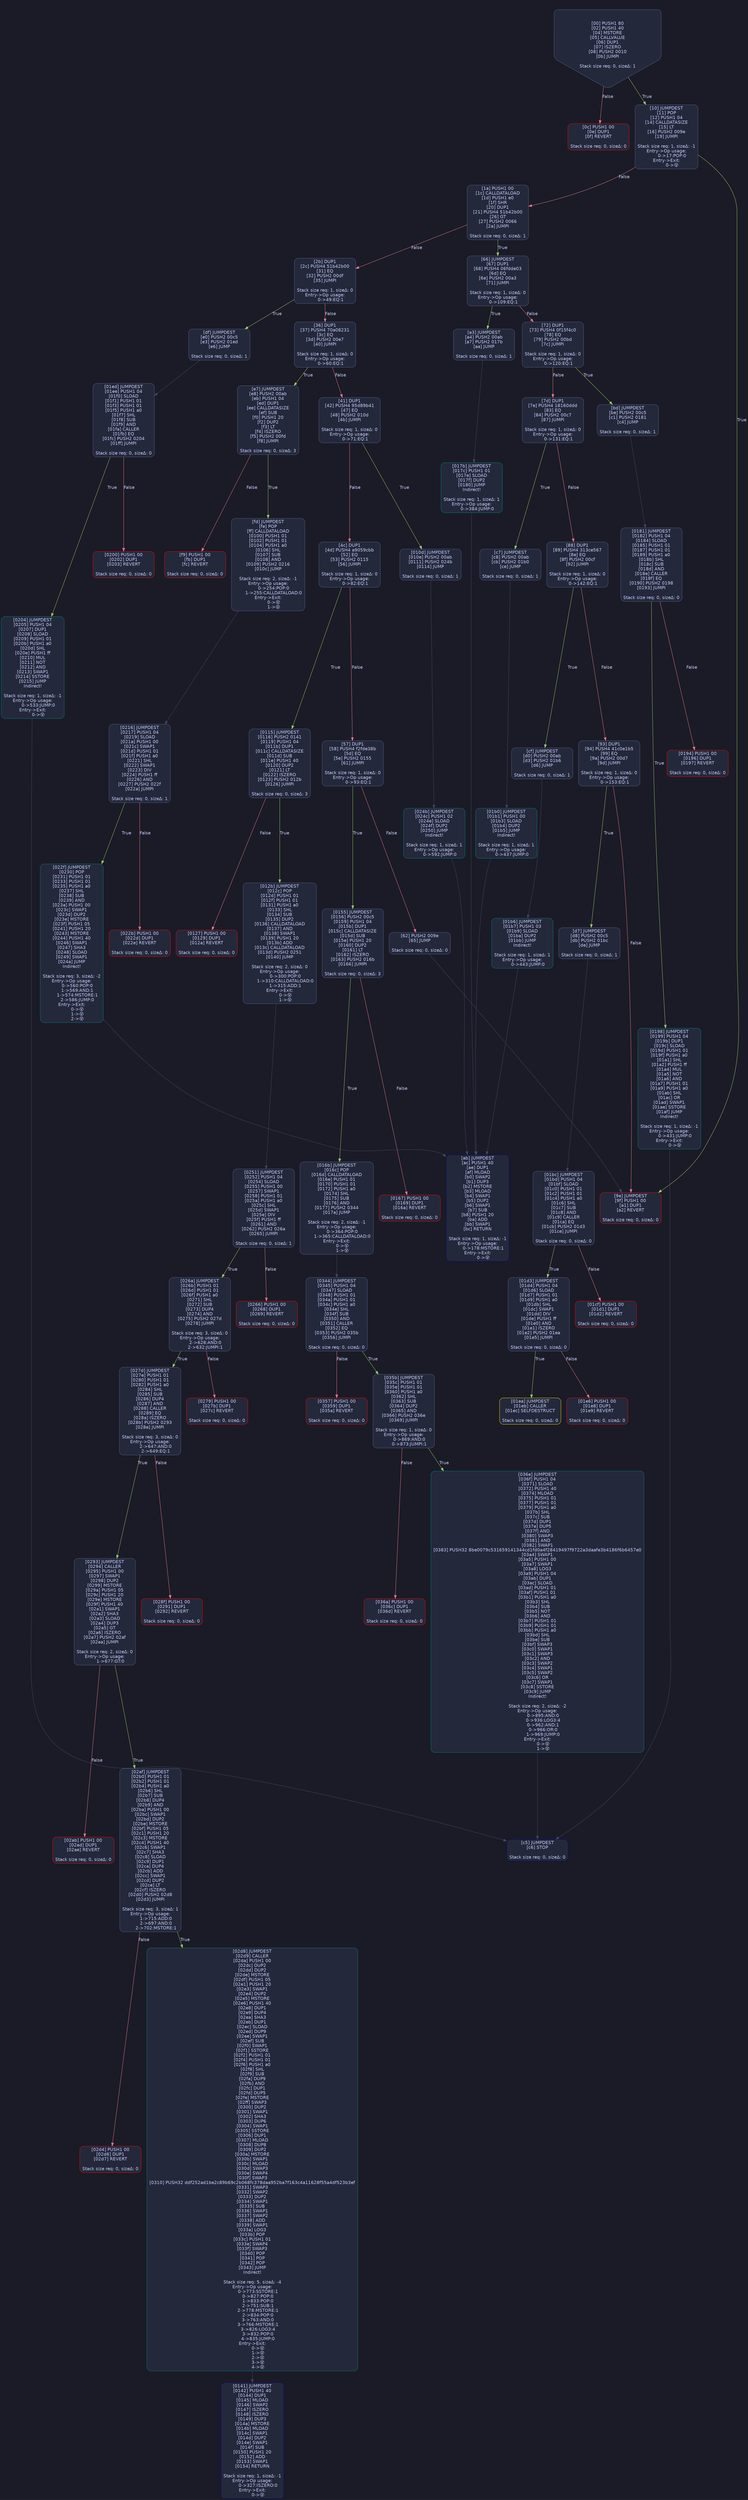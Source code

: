 digraph G {
    node [shape=box, style="filled, rounded", color="#565f89", fontcolor="#c0caf5", fontname="Helvetica", fillcolor="#24283b"];
    edge [color="#414868", fontcolor="#c0caf5", fontname="Helvetica"];
    bgcolor="#1a1b26";
    0 [ label = "[00] PUSH1 80
[02] PUSH1 40
[04] MSTORE
[05] CALLVALUE
[06] DUP1
[07] ISZERO
[08] PUSH2 0010
[0b] JUMPI

Stack size req: 0, sizeΔ: 1
" shape = invhouse]
    1 [ label = "[0c] PUSH1 00
[0e] DUP1
[0f] REVERT

Stack size req: 0, sizeΔ: 0
" color = "red"]
    2 [ label = "[10] JUMPDEST
[11] POP
[12] PUSH1 04
[14] CALLDATASIZE
[15] LT
[16] PUSH2 009e
[19] JUMPI

Stack size req: 1, sizeΔ: -1
Entry->Op usage:
	0->17:POP:0
Entry->Exit:
	0->😵
"]
    3 [ label = "[1a] PUSH1 00
[1c] CALLDATALOAD
[1d] PUSH1 e0
[1f] SHR
[20] DUP1
[21] PUSH4 51b42b00
[26] GT
[27] PUSH2 0066
[2a] JUMPI

Stack size req: 0, sizeΔ: 1
"]
    4 [ label = "[2b] DUP1
[2c] PUSH4 51b42b00
[31] EQ
[32] PUSH2 00df
[35] JUMPI

Stack size req: 1, sizeΔ: 0
Entry->Op usage:
	0->49:EQ:1
"]
    5 [ label = "[36] DUP1
[37] PUSH4 70a08231
[3c] EQ
[3d] PUSH2 00e7
[40] JUMPI

Stack size req: 1, sizeΔ: 0
Entry->Op usage:
	0->60:EQ:1
"]
    6 [ label = "[41] DUP1
[42] PUSH4 95d89b41
[47] EQ
[48] PUSH2 010d
[4b] JUMPI

Stack size req: 1, sizeΔ: 0
Entry->Op usage:
	0->71:EQ:1
"]
    7 [ label = "[4c] DUP1
[4d] PUSH4 a9059cbb
[52] EQ
[53] PUSH2 0115
[56] JUMPI

Stack size req: 1, sizeΔ: 0
Entry->Op usage:
	0->82:EQ:1
"]
    8 [ label = "[57] DUP1
[58] PUSH4 f2fde38b
[5d] EQ
[5e] PUSH2 0155
[61] JUMPI

Stack size req: 1, sizeΔ: 0
Entry->Op usage:
	0->93:EQ:1
"]
    9 [ label = "[62] PUSH2 009e
[65] JUMP

Stack size req: 0, sizeΔ: 0
"]
    10 [ label = "[66] JUMPDEST
[67] DUP1
[68] PUSH4 06fdde03
[6d] EQ
[6e] PUSH2 00a3
[71] JUMPI

Stack size req: 1, sizeΔ: 0
Entry->Op usage:
	0->109:EQ:1
"]
    11 [ label = "[72] DUP1
[73] PUSH4 0f15f4c0
[78] EQ
[79] PUSH2 00bd
[7c] JUMPI

Stack size req: 1, sizeΔ: 0
Entry->Op usage:
	0->120:EQ:1
"]
    12 [ label = "[7d] DUP1
[7e] PUSH4 18160ddd
[83] EQ
[84] PUSH2 00c7
[87] JUMPI

Stack size req: 1, sizeΔ: 0
Entry->Op usage:
	0->131:EQ:1
"]
    13 [ label = "[88] DUP1
[89] PUSH4 313ce567
[8e] EQ
[8f] PUSH2 00cf
[92] JUMPI

Stack size req: 1, sizeΔ: 0
Entry->Op usage:
	0->142:EQ:1
"]
    14 [ label = "[93] DUP1
[94] PUSH4 41c0e1b5
[99] EQ
[9a] PUSH2 00d7
[9d] JUMPI

Stack size req: 1, sizeΔ: 0
Entry->Op usage:
	0->153:EQ:1
"]
    15 [ label = "[9e] JUMPDEST
[9f] PUSH1 00
[a1] DUP1
[a2] REVERT

Stack size req: 0, sizeΔ: 0
" color = "red"]
    16 [ label = "[a3] JUMPDEST
[a4] PUSH2 00ab
[a7] PUSH2 017b
[aa] JUMP

Stack size req: 0, sizeΔ: 1
"]
    17 [ label = "[ab] JUMPDEST
[ac] PUSH1 40
[ae] DUP1
[af] MLOAD
[b0] SWAP2
[b1] DUP3
[b2] MSTORE
[b3] MLOAD
[b4] SWAP1
[b5] DUP2
[b6] SWAP1
[b7] SUB
[b8] PUSH1 20
[ba] ADD
[bb] SWAP1
[bc] RETURN

Stack size req: 1, sizeΔ: -1
Entry->Op usage:
	0->178:MSTORE:1
Entry->Exit:
	0->😵
" color = "darkblue"]
    18 [ label = "[bd] JUMPDEST
[be] PUSH2 00c5
[c1] PUSH2 0181
[c4] JUMP

Stack size req: 0, sizeΔ: 1
"]
    19 [ label = "[c5] JUMPDEST
[c6] STOP

Stack size req: 0, sizeΔ: 0
" color = "darkblue"]
    20 [ label = "[c7] JUMPDEST
[c8] PUSH2 00ab
[cb] PUSH2 01b0
[ce] JUMP

Stack size req: 0, sizeΔ: 1
"]
    21 [ label = "[cf] JUMPDEST
[d0] PUSH2 00ab
[d3] PUSH2 01b6
[d6] JUMP

Stack size req: 0, sizeΔ: 1
"]
    22 [ label = "[d7] JUMPDEST
[d8] PUSH2 00c5
[db] PUSH2 01bc
[de] JUMP

Stack size req: 0, sizeΔ: 1
"]
    23 [ label = "[df] JUMPDEST
[e0] PUSH2 00c5
[e3] PUSH2 01ed
[e6] JUMP

Stack size req: 0, sizeΔ: 1
"]
    24 [ label = "[e7] JUMPDEST
[e8] PUSH2 00ab
[eb] PUSH1 04
[ed] DUP1
[ee] CALLDATASIZE
[ef] SUB
[f0] PUSH1 20
[f2] DUP2
[f3] LT
[f4] ISZERO
[f5] PUSH2 00fd
[f8] JUMPI

Stack size req: 0, sizeΔ: 3
"]
    25 [ label = "[f9] PUSH1 00
[fb] DUP1
[fc] REVERT

Stack size req: 0, sizeΔ: 0
" color = "red"]
    26 [ label = "[fd] JUMPDEST
[fe] POP
[ff] CALLDATALOAD
[0100] PUSH1 01
[0102] PUSH1 01
[0104] PUSH1 a0
[0106] SHL
[0107] SUB
[0108] AND
[0109] PUSH2 0216
[010c] JUMP

Stack size req: 2, sizeΔ: -1
Entry->Op usage:
	0->254:POP:0
	1->255:CALLDATALOAD:0
Entry->Exit:
	0->😵
	1->😵
"]
    27 [ label = "[010d] JUMPDEST
[010e] PUSH2 00ab
[0111] PUSH2 024b
[0114] JUMP

Stack size req: 0, sizeΔ: 1
"]
    28 [ label = "[0115] JUMPDEST
[0116] PUSH2 0141
[0119] PUSH1 04
[011b] DUP1
[011c] CALLDATASIZE
[011d] SUB
[011e] PUSH1 40
[0120] DUP2
[0121] LT
[0122] ISZERO
[0123] PUSH2 012b
[0126] JUMPI

Stack size req: 0, sizeΔ: 3
"]
    29 [ label = "[0127] PUSH1 00
[0129] DUP1
[012a] REVERT

Stack size req: 0, sizeΔ: 0
" color = "red"]
    30 [ label = "[012b] JUMPDEST
[012c] POP
[012d] PUSH1 01
[012f] PUSH1 01
[0131] PUSH1 a0
[0133] SHL
[0134] SUB
[0135] DUP2
[0136] CALLDATALOAD
[0137] AND
[0138] SWAP1
[0139] PUSH1 20
[013b] ADD
[013c] CALLDATALOAD
[013d] PUSH2 0251
[0140] JUMP

Stack size req: 2, sizeΔ: 0
Entry->Op usage:
	0->300:POP:0
	1->310:CALLDATALOAD:0
	1->315:ADD:1
Entry->Exit:
	0->😵
	1->😵
"]
    31 [ label = "[0141] JUMPDEST
[0142] PUSH1 40
[0144] DUP1
[0145] MLOAD
[0146] SWAP2
[0147] ISZERO
[0148] ISZERO
[0149] DUP3
[014a] MSTORE
[014b] MLOAD
[014c] SWAP1
[014d] DUP2
[014e] SWAP1
[014f] SUB
[0150] PUSH1 20
[0152] ADD
[0153] SWAP1
[0154] RETURN

Stack size req: 1, sizeΔ: -1
Entry->Op usage:
	0->327:ISZERO:0
Entry->Exit:
	0->😵
" color = "darkblue"]
    32 [ label = "[0155] JUMPDEST
[0156] PUSH2 00c5
[0159] PUSH1 04
[015b] DUP1
[015c] CALLDATASIZE
[015d] SUB
[015e] PUSH1 20
[0160] DUP2
[0161] LT
[0162] ISZERO
[0163] PUSH2 016b
[0166] JUMPI

Stack size req: 0, sizeΔ: 3
"]
    33 [ label = "[0167] PUSH1 00
[0169] DUP1
[016a] REVERT

Stack size req: 0, sizeΔ: 0
" color = "red"]
    34 [ label = "[016b] JUMPDEST
[016c] POP
[016d] CALLDATALOAD
[016e] PUSH1 01
[0170] PUSH1 01
[0172] PUSH1 a0
[0174] SHL
[0175] SUB
[0176] AND
[0177] PUSH2 0344
[017a] JUMP

Stack size req: 2, sizeΔ: -1
Entry->Op usage:
	0->364:POP:0
	1->365:CALLDATALOAD:0
Entry->Exit:
	0->😵
	1->😵
"]
    35 [ label = "[017b] JUMPDEST
[017c] PUSH1 01
[017e] SLOAD
[017f] DUP2
[0180] JUMP
Indirect!

Stack size req: 1, sizeΔ: 1
Entry->Op usage:
	0->384:JUMP:0
" color = "teal"]
    36 [ label = "[0181] JUMPDEST
[0182] PUSH1 04
[0184] SLOAD
[0185] PUSH1 01
[0187] PUSH1 01
[0189] PUSH1 a0
[018b] SHL
[018c] SUB
[018d] AND
[018e] CALLER
[018f] EQ
[0190] PUSH2 0198
[0193] JUMPI

Stack size req: 0, sizeΔ: 0
"]
    37 [ label = "[0194] PUSH1 00
[0196] DUP1
[0197] REVERT

Stack size req: 0, sizeΔ: 0
" color = "red"]
    38 [ label = "[0198] JUMPDEST
[0199] PUSH1 04
[019b] DUP1
[019c] SLOAD
[019d] PUSH1 01
[019f] PUSH1 a0
[01a1] SHL
[01a2] PUSH1 ff
[01a4] MUL
[01a5] NOT
[01a6] AND
[01a7] PUSH1 01
[01a9] PUSH1 a0
[01ab] SHL
[01ac] OR
[01ad] SWAP1
[01ae] SSTORE
[01af] JUMP
Indirect!

Stack size req: 1, sizeΔ: -1
Entry->Op usage:
	0->431:JUMP:0
Entry->Exit:
	0->😵
" color = "teal"]
    39 [ label = "[01b0] JUMPDEST
[01b1] PUSH1 00
[01b3] SLOAD
[01b4] DUP2
[01b5] JUMP
Indirect!

Stack size req: 1, sizeΔ: 1
Entry->Op usage:
	0->437:JUMP:0
" color = "teal"]
    40 [ label = "[01b6] JUMPDEST
[01b7] PUSH1 03
[01b9] SLOAD
[01ba] DUP2
[01bb] JUMP
Indirect!

Stack size req: 1, sizeΔ: 1
Entry->Op usage:
	0->443:JUMP:0
" color = "teal"]
    41 [ label = "[01bc] JUMPDEST
[01bd] PUSH1 04
[01bf] SLOAD
[01c0] PUSH1 01
[01c2] PUSH1 01
[01c4] PUSH1 a0
[01c6] SHL
[01c7] SUB
[01c8] AND
[01c9] CALLER
[01ca] EQ
[01cb] PUSH2 01d3
[01ce] JUMPI

Stack size req: 0, sizeΔ: 0
"]
    42 [ label = "[01cf] PUSH1 00
[01d1] DUP1
[01d2] REVERT

Stack size req: 0, sizeΔ: 0
" color = "red"]
    43 [ label = "[01d3] JUMPDEST
[01d4] PUSH1 04
[01d6] SLOAD
[01d7] PUSH1 01
[01d9] PUSH1 a0
[01db] SHL
[01dc] SWAP1
[01dd] DIV
[01de] PUSH1 ff
[01e0] AND
[01e1] ISZERO
[01e2] PUSH2 01ea
[01e5] JUMPI

Stack size req: 0, sizeΔ: 0
"]
    44 [ label = "[01e6] PUSH1 00
[01e8] DUP1
[01e9] REVERT

Stack size req: 0, sizeΔ: 0
" color = "red"]
    45 [ label = "[01ea] JUMPDEST
[01eb] CALLER
[01ec] SELFDESTRUCT

Stack size req: 0, sizeΔ: 0
" color = "gold"]
    46 [ label = "[01ed] JUMPDEST
[01ee] PUSH1 04
[01f0] SLOAD
[01f1] PUSH1 01
[01f3] PUSH1 01
[01f5] PUSH1 a0
[01f7] SHL
[01f8] SUB
[01f9] AND
[01fa] CALLER
[01fb] EQ
[01fc] PUSH2 0204
[01ff] JUMPI

Stack size req: 0, sizeΔ: 0
"]
    47 [ label = "[0200] PUSH1 00
[0202] DUP1
[0203] REVERT

Stack size req: 0, sizeΔ: 0
" color = "red"]
    48 [ label = "[0204] JUMPDEST
[0205] PUSH1 04
[0207] DUP1
[0208] SLOAD
[0209] PUSH1 01
[020b] PUSH1 a0
[020d] SHL
[020e] PUSH1 ff
[0210] MUL
[0211] NOT
[0212] AND
[0213] SWAP1
[0214] SSTORE
[0215] JUMP
Indirect!

Stack size req: 1, sizeΔ: -1
Entry->Op usage:
	0->533:JUMP:0
Entry->Exit:
	0->😵
" color = "teal"]
    49 [ label = "[0216] JUMPDEST
[0217] PUSH1 04
[0219] SLOAD
[021a] PUSH1 00
[021c] SWAP1
[021d] PUSH1 01
[021f] PUSH1 a0
[0221] SHL
[0222] SWAP1
[0223] DIV
[0224] PUSH1 ff
[0226] AND
[0227] PUSH2 022f
[022a] JUMPI

Stack size req: 0, sizeΔ: 1
"]
    50 [ label = "[022b] PUSH1 00
[022d] DUP1
[022e] REVERT

Stack size req: 0, sizeΔ: 0
" color = "red"]
    51 [ label = "[022f] JUMPDEST
[0230] POP
[0231] PUSH1 01
[0233] PUSH1 01
[0235] PUSH1 a0
[0237] SHL
[0238] SUB
[0239] AND
[023a] PUSH1 00
[023c] SWAP1
[023d] DUP2
[023e] MSTORE
[023f] PUSH1 05
[0241] PUSH1 20
[0243] MSTORE
[0244] PUSH1 40
[0246] SWAP1
[0247] SHA3
[0248] SLOAD
[0249] SWAP1
[024a] JUMP
Indirect!

Stack size req: 3, sizeΔ: -2
Entry->Op usage:
	0->560:POP:0
	1->569:AND:1
	1->574:MSTORE:1
	2->586:JUMP:0
Entry->Exit:
	0->😵
	1->😵
	2->😵
" color = "teal"]
    52 [ label = "[024b] JUMPDEST
[024c] PUSH1 02
[024e] SLOAD
[024f] DUP2
[0250] JUMP
Indirect!

Stack size req: 1, sizeΔ: 1
Entry->Op usage:
	0->592:JUMP:0
" color = "teal"]
    53 [ label = "[0251] JUMPDEST
[0252] PUSH1 04
[0254] SLOAD
[0255] PUSH1 00
[0257] SWAP1
[0258] PUSH1 01
[025a] PUSH1 a0
[025c] SHL
[025d] SWAP1
[025e] DIV
[025f] PUSH1 ff
[0261] AND
[0262] PUSH2 026a
[0265] JUMPI

Stack size req: 0, sizeΔ: 1
"]
    54 [ label = "[0266] PUSH1 00
[0268] DUP1
[0269] REVERT

Stack size req: 0, sizeΔ: 0
" color = "red"]
    55 [ label = "[026a] JUMPDEST
[026b] PUSH1 01
[026d] PUSH1 01
[026f] PUSH1 a0
[0271] SHL
[0272] SUB
[0273] DUP4
[0274] AND
[0275] PUSH2 027d
[0278] JUMPI

Stack size req: 3, sizeΔ: 0
Entry->Op usage:
	2->628:AND:0
	2->632:JUMPI:1
"]
    56 [ label = "[0279] PUSH1 00
[027b] DUP1
[027c] REVERT

Stack size req: 0, sizeΔ: 0
" color = "red"]
    57 [ label = "[027d] JUMPDEST
[027e] PUSH1 01
[0280] PUSH1 01
[0282] PUSH1 a0
[0284] SHL
[0285] SUB
[0286] DUP4
[0287] AND
[0288] CALLER
[0289] EQ
[028a] ISZERO
[028b] PUSH2 0293
[028e] JUMPI

Stack size req: 3, sizeΔ: 0
Entry->Op usage:
	2->647:AND:0
	2->649:EQ:1
"]
    58 [ label = "[028f] PUSH1 00
[0291] DUP1
[0292] REVERT

Stack size req: 0, sizeΔ: 0
" color = "red"]
    59 [ label = "[0293] JUMPDEST
[0294] CALLER
[0295] PUSH1 00
[0297] SWAP1
[0298] DUP2
[0299] MSTORE
[029a] PUSH1 05
[029c] PUSH1 20
[029e] MSTORE
[029f] PUSH1 40
[02a1] SWAP1
[02a2] SHA3
[02a3] SLOAD
[02a4] DUP3
[02a5] GT
[02a6] ISZERO
[02a7] PUSH2 02af
[02aa] JUMPI

Stack size req: 2, sizeΔ: 0
Entry->Op usage:
	1->677:GT:0
"]
    60 [ label = "[02ab] PUSH1 00
[02ad] DUP1
[02ae] REVERT

Stack size req: 0, sizeΔ: 0
" color = "red"]
    61 [ label = "[02af] JUMPDEST
[02b0] PUSH1 01
[02b2] PUSH1 01
[02b4] PUSH1 a0
[02b6] SHL
[02b7] SUB
[02b8] DUP4
[02b9] AND
[02ba] PUSH1 00
[02bc] SWAP1
[02bd] DUP2
[02be] MSTORE
[02bf] PUSH1 05
[02c1] PUSH1 20
[02c3] MSTORE
[02c4] PUSH1 40
[02c6] SWAP1
[02c7] SHA3
[02c8] SLOAD
[02c9] DUP1
[02ca] DUP4
[02cb] ADD
[02cc] SWAP1
[02cd] DUP2
[02ce] LT
[02cf] ISZERO
[02d0] PUSH2 02d8
[02d3] JUMPI

Stack size req: 3, sizeΔ: 1
Entry->Op usage:
	1->715:ADD:0
	2->697:AND:0
	2->702:MSTORE:1
"]
    62 [ label = "[02d4] PUSH1 00
[02d6] DUP1
[02d7] REVERT

Stack size req: 0, sizeΔ: 0
" color = "red"]
    63 [ label = "[02d8] JUMPDEST
[02d9] CALLER
[02da] PUSH1 00
[02dc] DUP2
[02dd] DUP2
[02de] MSTORE
[02df] PUSH1 05
[02e1] PUSH1 20
[02e3] SWAP1
[02e4] DUP2
[02e5] MSTORE
[02e6] PUSH1 40
[02e8] DUP1
[02e9] DUP4
[02ea] SHA3
[02eb] DUP1
[02ec] SLOAD
[02ed] DUP9
[02ee] SWAP1
[02ef] SUB
[02f0] SWAP1
[02f1] SSTORE
[02f2] PUSH1 01
[02f4] PUSH1 01
[02f6] PUSH1 a0
[02f8] SHL
[02f9] SUB
[02fa] DUP9
[02fb] AND
[02fc] DUP1
[02fd] DUP5
[02fe] MSTORE
[02ff] SWAP3
[0300] DUP2
[0301] SWAP1
[0302] SHA3
[0303] DUP6
[0304] SWAP1
[0305] SSTORE
[0306] DUP1
[0307] MLOAD
[0308] DUP8
[0309] DUP2
[030a] MSTORE
[030b] SWAP1
[030c] MLOAD
[030d] SWAP3
[030e] SWAP4
[030f] SWAP3
[0310] PUSH32 ddf252ad1be2c89b69c2b068fc378daa952ba7f163c4a11628f55a4df523b3ef
[0331] SWAP3
[0332] SWAP2
[0333] DUP2
[0334] SWAP1
[0335] SUB
[0336] SWAP1
[0337] SWAP2
[0338] ADD
[0339] SWAP1
[033a] LOG3
[033b] POP
[033c] PUSH1 01
[033e] SWAP4
[033f] SWAP3
[0340] POP
[0341] POP
[0342] POP
[0343] JUMP
Indirect!

Stack size req: 5, sizeΔ: -4
Entry->Op usage:
	0->773:SSTORE:1
	0->827:POP:0
	1->833:POP:0
	2->751:SUB:1
	2->778:MSTORE:1
	2->834:POP:0
	3->763:AND:0
	3->766:MSTORE:1
	3->826:LOG3:4
	3->832:POP:0
	4->835:JUMP:0
Entry->Exit:
	0->😵
	1->😵
	2->😵
	3->😵
	4->😵
" color = "teal"]
    64 [ label = "[0344] JUMPDEST
[0345] PUSH1 04
[0347] SLOAD
[0348] PUSH1 01
[034a] PUSH1 01
[034c] PUSH1 a0
[034e] SHL
[034f] SUB
[0350] AND
[0351] CALLER
[0352] EQ
[0353] PUSH2 035b
[0356] JUMPI

Stack size req: 0, sizeΔ: 0
"]
    65 [ label = "[0357] PUSH1 00
[0359] DUP1
[035a] REVERT

Stack size req: 0, sizeΔ: 0
" color = "red"]
    66 [ label = "[035b] JUMPDEST
[035c] PUSH1 01
[035e] PUSH1 01
[0360] PUSH1 a0
[0362] SHL
[0363] SUB
[0364] DUP2
[0365] AND
[0366] PUSH2 036e
[0369] JUMPI

Stack size req: 1, sizeΔ: 0
Entry->Op usage:
	0->869:AND:0
	0->873:JUMPI:1
"]
    67 [ label = "[036a] PUSH1 00
[036c] DUP1
[036d] REVERT

Stack size req: 0, sizeΔ: 0
" color = "red"]
    68 [ label = "[036e] JUMPDEST
[036f] PUSH1 04
[0371] SLOAD
[0372] PUSH1 40
[0374] MLOAD
[0375] PUSH1 01
[0377] PUSH1 01
[0379] PUSH1 a0
[037b] SHL
[037c] SUB
[037d] DUP1
[037e] DUP5
[037f] AND
[0380] SWAP3
[0381] AND
[0382] SWAP1
[0383] PUSH32 8be0079c531659141344cd1fd0a4f28419497f9722a3daafe3b4186f6b6457e0
[03a4] SWAP1
[03a5] PUSH1 00
[03a7] SWAP1
[03a8] LOG3
[03a9] PUSH1 04
[03ab] DUP1
[03ac] SLOAD
[03ad] PUSH1 01
[03af] PUSH1 01
[03b1] PUSH1 a0
[03b3] SHL
[03b4] SUB
[03b5] NOT
[03b6] AND
[03b7] PUSH1 01
[03b9] PUSH1 01
[03bb] PUSH1 a0
[03bd] SHL
[03be] SUB
[03bf] SWAP3
[03c0] SWAP1
[03c1] SWAP3
[03c2] AND
[03c3] SWAP2
[03c4] SWAP1
[03c5] SWAP2
[03c6] OR
[03c7] SWAP1
[03c8] SSTORE
[03c9] JUMP
Indirect!

Stack size req: 2, sizeΔ: -2
Entry->Op usage:
	0->895:AND:0
	0->936:LOG3:4
	0->962:AND:1
	0->966:OR:0
	1->969:JUMP:0
Entry->Exit:
	0->😵
	1->😵
" color = "teal"]
    0 -> 1 [ label = "False" color = "#f7768e"]
    0 -> 2 [ label = "True" color = "#9ece6a"]
    2 -> 3 [ label = "False" color = "#f7768e"]
    2 -> 15 [ label = "True" color = "#9ece6a"]
    3 -> 4 [ label = "False" color = "#f7768e"]
    3 -> 10 [ label = "True" color = "#9ece6a"]
    4 -> 5 [ label = "False" color = "#f7768e"]
    4 -> 23 [ label = "True" color = "#9ece6a"]
    5 -> 6 [ label = "False" color = "#f7768e"]
    5 -> 24 [ label = "True" color = "#9ece6a"]
    6 -> 7 [ label = "False" color = "#f7768e"]
    6 -> 27 [ label = "True" color = "#9ece6a"]
    7 -> 8 [ label = "False" color = "#f7768e"]
    7 -> 28 [ label = "True" color = "#9ece6a"]
    8 -> 9 [ label = "False" color = "#f7768e"]
    8 -> 32 [ label = "True" color = "#9ece6a"]
    9 -> 15 [ ]
    10 -> 11 [ label = "False" color = "#f7768e"]
    10 -> 16 [ label = "True" color = "#9ece6a"]
    11 -> 12 [ label = "False" color = "#f7768e"]
    11 -> 18 [ label = "True" color = "#9ece6a"]
    12 -> 13 [ label = "False" color = "#f7768e"]
    12 -> 20 [ label = "True" color = "#9ece6a"]
    13 -> 14 [ label = "False" color = "#f7768e"]
    13 -> 21 [ label = "True" color = "#9ece6a"]
    14 -> 15 [ label = "False" color = "#f7768e"]
    14 -> 22 [ label = "True" color = "#9ece6a"]
    16 -> 35 [ ]
    18 -> 36 [ ]
    20 -> 39 [ ]
    21 -> 40 [ ]
    22 -> 41 [ ]
    23 -> 46 [ ]
    24 -> 25 [ label = "False" color = "#f7768e"]
    24 -> 26 [ label = "True" color = "#9ece6a"]
    26 -> 49 [ ]
    27 -> 52 [ ]
    28 -> 29 [ label = "False" color = "#f7768e"]
    28 -> 30 [ label = "True" color = "#9ece6a"]
    30 -> 53 [ ]
    32 -> 33 [ label = "False" color = "#f7768e"]
    32 -> 34 [ label = "True" color = "#9ece6a"]
    34 -> 64 [ ]
    36 -> 37 [ label = "False" color = "#f7768e"]
    36 -> 38 [ label = "True" color = "#9ece6a"]
    41 -> 42 [ label = "False" color = "#f7768e"]
    41 -> 43 [ label = "True" color = "#9ece6a"]
    43 -> 44 [ label = "False" color = "#f7768e"]
    43 -> 45 [ label = "True" color = "#9ece6a"]
    46 -> 47 [ label = "False" color = "#f7768e"]
    46 -> 48 [ label = "True" color = "#9ece6a"]
    49 -> 50 [ label = "False" color = "#f7768e"]
    49 -> 51 [ label = "True" color = "#9ece6a"]
    53 -> 54 [ label = "False" color = "#f7768e"]
    53 -> 55 [ label = "True" color = "#9ece6a"]
    55 -> 56 [ label = "False" color = "#f7768e"]
    55 -> 57 [ label = "True" color = "#9ece6a"]
    57 -> 58 [ label = "False" color = "#f7768e"]
    57 -> 59 [ label = "True" color = "#9ece6a"]
    59 -> 60 [ label = "False" color = "#f7768e"]
    59 -> 61 [ label = "True" color = "#9ece6a"]
    61 -> 62 [ label = "False" color = "#f7768e"]
    61 -> 63 [ label = "True" color = "#9ece6a"]
    64 -> 65 [ label = "False" color = "#f7768e"]
    64 -> 66 [ label = "True" color = "#9ece6a"]
    66 -> 67 [ label = "False" color = "#f7768e"]
    66 -> 68 [ label = "True" color = "#9ece6a"]
    35 -> 17 [ ]
    38 -> 19 [ ]
    39 -> 17 [ ]
    40 -> 17 [ ]
    48 -> 19 [ ]
    51 -> 17 [ ]
    52 -> 17 [ ]
    63 -> 31 [ ]
    68 -> 19 [ ]

}
